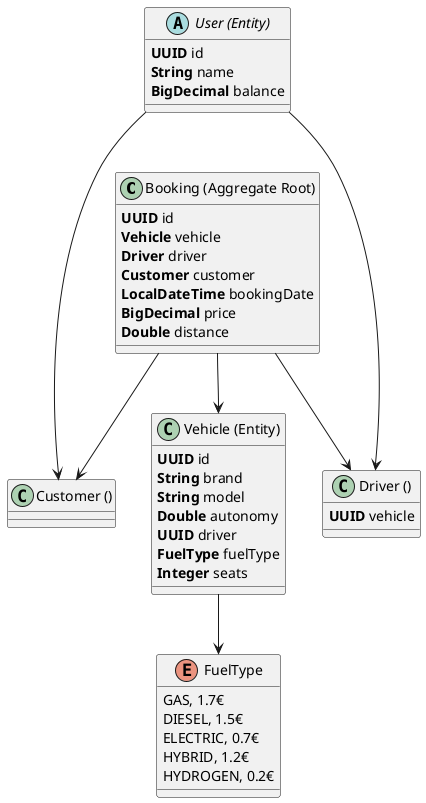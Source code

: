 @startuml

class "Booking (Aggregate Root)" as BOOKING {
    **UUID** id
    **Vehicle** vehicle
    **Driver** driver
    **Customer** customer
    **LocalDateTime** bookingDate
    **BigDecimal** price
    **Double** distance
}
class "Vehicle (Entity)" as VEHICLE {
    **UUID** id
    **String** brand
    **String** model
    **Double** autonomy
    **UUID** driver
    **FuelType** fuelType
    **Integer** seats
}

enum "FuelType" as FUEL_TYPE {
    GAS, 1.7€
    DIESEL, 1.5€
    ELECTRIC, 0.7€
    HYBRID, 1.2€
    HYDROGEN, 0.2€
}
abstract "User (Entity)" as USER {
    **UUID** id
    **String** name
    **BigDecimal** balance
}
class "Driver ()" as DRIVER {
    **UUID** vehicle
}

class "Customer ()" as CUSTOMER {

}

BOOKING --> VEHICLE
BOOKING --> CUSTOMER
BOOKING --> DRIVER

USER ---> CUSTOMER
USER ---> DRIVER

VEHICLE --> FUEL_TYPE
@enduml